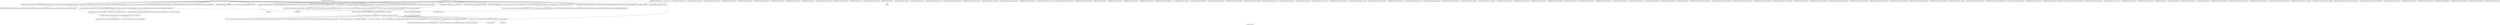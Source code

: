 digraph "Call graph: fix_print.ll" {
	label="Call graph: fix_print.ll";

	Node0x55e2fd8f64f0 [shape=record,label="{_ZN9LAMMPS_NS8FixPrintC2EPNS_6LAMMPSEiPPc}"];
	Node0x55e2fd8f64f0 -> Node0x55e2fd889eb0;
	Node0x55e2fd8f64f0 -> Node0x55e2fd88a100;
	Node0x55e2fd8f64f0 -> Node0x55e2fd88a2a0;
	Node0x55e2fd8f64f0 -> Node0x55e2fd8a93a0;
	Node0x55e2fd8f64f0 -> Node0x55e2fd8a5fe0;
	Node0x55e2fd8f64f0 -> Node0x55e2fd889710;
	Node0x55e2fd8f64f0 -> Node0x55e2fd889800;
	Node0x55e2fd8f64f0 -> Node0x55e2fd88a490;
	Node0x55e2fd8f64f0 -> Node0x55e2fd8a7a10;
	Node0x55e2fd8f64f0 -> Node0x55e2fd88a070;
	Node0x55e2fd8f64f0 -> Node0x55e2fd89e8a0;
	Node0x55e2fd8f64f0 -> Node0x55e2fd8a5800;
	Node0x55e2fd8f64f0 -> Node0x55e2fd8a39f0;
	Node0x55e2fd8f64f0 -> Node0x55e2fd8a30e0;
	Node0x55e2fd8f64f0 -> Node0x55e2fd947590;
	Node0x55e2fd8f64f0 -> Node0x55e2fd8a2850;
	Node0x55e2fd8f64f0 -> Node0x55e2fd89b7d0;
	Node0x55e2fd8f64f0 -> Node0x55e2fd8a2350;
	Node0x55e2fd8f64f0 -> Node0x55e2fd8bfd10;
	Node0x55e2fd8f64f0 -> Node0x55e2fd91ee60;
	Node0x55e2fd889eb0 [shape=record,label="{_ZN9LAMMPS_NS3FixC2EPNS_6LAMMPSEiPPc}"];
	Node0x55e2fd889710 [shape=record,label="{_ZN9LAMMPS_NS5Error3allERKNSt7__cxx1112basic_stringIcSt11char_traitsIcESaIcEEEiS8_}"];
	Node0x55e2fd88a100 [shape=record,label="{_ZNSaIcEC1Ev}"];
	Node0x55e2fd88a2a0 [shape=record,label="{_ZNSt7__cxx1112basic_stringIcSt11char_traitsIcESaIcEEC2IS3_EEPKcRKS3_}"];
	Node0x55e2fd88a2a0 -> Node0x55e2fd8aa920;
	Node0x55e2fd88a2a0 -> Node0x55e2fd8abf00;
	Node0x55e2fd88a2a0 -> Node0x55e2fd8ac4d0;
	Node0x55e2fd88a2a0 -> Node0x55e2fd8ad2d0;
	Node0x55e2fd88a2a0 -> Node0x55e2fd8aecf0;
	Node0x55e2fd8af450 [shape=record,label="{__gxx_personality_v0}"];
	Node0x55e2fd889800 [shape=record,label="{_ZNSt7__cxx1112basic_stringIcSt11char_traitsIcESaIcEED1Ev}"];
	Node0x55e2fd88a490 [shape=record,label="{_ZNSaIcED1Ev}"];
	Node0x55e2fd947590 [shape=record,label="{_ZN9LAMMPS_NS5utils8strmatchERKNSt7__cxx1112basic_stringIcSt11char_traitsIcESaIcEEES8_}"];
	Node0x55e2fd88a070 [shape=record,label="{_ZN9LAMMPS_NS5utils6strdupERKNSt7__cxx1112basic_stringIcSt11char_traitsIcESaIcEEE}"];
	Node0x55e2fd91ee60 [shape=record,label="{_ZN9LAMMPS_NS5utils8inumericEPKciS2_bPNS_6LAMMPSE}"];
	Node0x55e2fd8bfd10 [shape=record,label="{MPI_Comm_rank}"];
	Node0x55e2fd8a2350 [shape=record,label="{strlen}"];
	Node0x55e2fd89b7d0 [shape=record,label="{_ZN9LAMMPS_NS6Memory7smallocElPKc}"];
	Node0x55e2fd89e8a0 [shape=record,label="{strcmp}"];
	Node0x55e2fd8a2850 [shape=record,label="{fopen}"];
	Node0x55e2fd8a39f0 [shape=record,label="{_ZN9LAMMPS_NS5Error3oneIJRPcNSt7__cxx1112basic_stringIcSt11char_traitsIcESaIcEEEEEEvRKS9_iSB_DpOT_}"];
	Node0x55e2fd8a39f0 -> Node0x55e2fd8b75b0;
	Node0x55e2fd8a39f0 -> Node0x55e2fd8ba4e0;
	Node0x55e2fd8a39f0 -> Node0x55e2fd8bad10;
	Node0x55e2fd8eedd0 [shape=record,label="{_ZN9LAMMPS_NS3Fix9min_setupEi}"];
	Node0x55e2fd8ef720 [shape=record,label="{_ZN9LAMMPS_NS3Fix17initial_integrateEi}"];
	Node0x55e2fd8f1220 [shape=record,label="{_ZN9LAMMPS_NS3Fix14post_integrateEv}"];
	Node0x55e2fd8f9540 [shape=record,label="{_ZN9LAMMPS_NS3Fix12pre_exchangeEv}"];
	Node0x55e2fd8f5f00 [shape=record,label="{_ZN9LAMMPS_NS3Fix12pre_neighborEv}"];
	Node0x55e2fd8f6840 [shape=record,label="{_ZN9LAMMPS_NS3Fix13post_neighborEv}"];
	Node0x55e2fd8f7920 [shape=record,label="{_ZN9LAMMPS_NS3Fix9pre_forceEi}"];
	Node0x55e2fd9290f0 [shape=record,label="{_ZN9LAMMPS_NS3Fix11pre_reverseEii}"];
	Node0x55e2fd8fa790 [shape=record,label="{_ZN9LAMMPS_NS3Fix10post_forceEi}"];
	Node0x55e2fd8fb270 [shape=record,label="{_ZN9LAMMPS_NS3Fix15final_integrateEv}"];
	Node0x55e2fd8fcf50 [shape=record,label="{_ZN9LAMMPS_NS3Fix15fused_integrateEi}"];
	Node0x55e2fd8fde60 [shape=record,label="{_ZN9LAMMPS_NS3Fix8post_runEv}"];
	Node0x55e2fd8a30e0 [shape=record,label="{_ZN9LAMMPS_NS5utils11getsyserrorB5cxx11Ev}"];
	Node0x55e2fd8a5800 [shape=record,label="{_ZN9LAMMPS_NS5utils7logicalEPKciS2_bPNS_6LAMMPSE}"];
	Node0x55e2fd8a5fe0 [shape=record,label="{_ZdaPv}"];
	Node0x55e2fd8a7a10 [shape=record,label="{fprintf}"];
	Node0x55e2fd8a93a0 [shape=record,label="{_ZN9LAMMPS_NS3FixD2Ev}"];
	Node0x55e2fd905c00 [shape=record,label="{_ZN9LAMMPS_NS3Fix13update_arraysEii}"];
	Node0x55e2fd8be030 [shape=record,label="{_ZN9LAMMPS_NS8FixPrintD2Ev}"];
	Node0x55e2fd8be030 -> Node0x55e2fd8a5fe0;
	Node0x55e2fd8be030 -> Node0x55e2fd8c1080;
	Node0x55e2fd8be030 -> Node0x55e2fd8bf8b0;
	Node0x55e2fd8be030 -> Node0x55e2fd8a93a0;
	Node0x55e2fd8be030 -> Node0x55e2fd8bfe00;
	Node0x55e2fd8bf8b0 [shape=record,label="{_ZN9LAMMPS_NS6Memory5sfreeEPv}"];
	Node0x55e2fd8c1080 [shape=record,label="{__clang_call_terminate}"];
	Node0x55e2fd8c1080 -> Node0x55e2fd8c18b0;
	Node0x55e2fd8c1080 -> Node0x55e2fd8c47f0;
	Node0x55e2fd8c18b0 [shape=record,label="{__cxa_begin_catch}"];
	Node0x55e2fd8c47f0 [shape=record,label="{_ZSt9terminatev}"];
	Node0x55e2fd8bfe00 [shape=record,label="{fclose}"];
	Node0x55e2fd8c75a0 [shape=record,label="{_ZN9LAMMPS_NS8FixPrintD0Ev}"];
	Node0x55e2fd8c75a0 -> Node0x55e2fd8c7c80;
	Node0x55e2fd8c7c80 [shape=record,label="{_ZdlPv}"];
	Node0x55e2fd8c8bf0 [shape=record,label="{_ZN9LAMMPS_NS8FixPrint7setmaskEv}"];
	Node0x55e2fd8ca9d0 [shape=record,label="{_ZN9LAMMPS_NS8FixPrint4initEv}"];
	Node0x55e2fd8ca9d0 -> Node0x55e2fd8cb6f0;
	Node0x55e2fd8ca9d0 -> Node0x55e2fd88a100;
	Node0x55e2fd8ca9d0 -> Node0x55e2fd88a2a0;
	Node0x55e2fd8ca9d0 -> Node0x55e2fd8cdab0;
	Node0x55e2fd8ca9d0 -> Node0x55e2fd88a490;
	Node0x55e2fd8ca9d0 -> Node0x55e2fd889710;
	Node0x55e2fd8ca9d0 -> Node0x55e2fd889800;
	Node0x55e2fd8ca9d0 -> Node0x55e2fd8cd0a0;
	Node0x55e2fd8ca9d0 -> Node0x55e2fd9478b0;
	Node0x55e2fd8cb6f0 [shape=record,label="{_ZN9LAMMPS_NS8Variable4findEPKc}"];
	Node0x55e2fd9478b0 [shape=record,label="{_ZN9LAMMPS_NS8Variable10equalstyleEi}"];
	Node0x55e2fd8cd0a0 [shape=record,label="{_ZN9LAMMPS_NS8Variable13compute_equalEi}"];
	Node0x55e2fd8cdab0 [shape=record,label="{_ZN9LAMMPS_NS6Modify19addstep_compute_allEl}"];
	Node0x55e2fd8cef10 [shape=record,label="{_ZN9LAMMPS_NS8FixPrint5setupEi}"];
	Node0x55e2fd8d0540 [shape=record,label="{_ZN9LAMMPS_NS8FixPrint11end_of_stepEv}"];
	Node0x55e2fd8d0540 -> Node0x55e2fd8d0a60;
	Node0x55e2fd8d0540 -> Node0x55e2fd91cd20;
	Node0x55e2fd8d0540 -> Node0x55e2fd8d4210;
	Node0x55e2fd8d0540 -> Node0x55e2fd8cd0a0;
	Node0x55e2fd8d0540 -> Node0x55e2fd88a100;
	Node0x55e2fd8d0540 -> Node0x55e2fd88a2a0;
	Node0x55e2fd8d0540 -> Node0x55e2fd8dac20;
	Node0x55e2fd8d0540 -> Node0x55e2fd8da2d0;
	Node0x55e2fd8d0540 -> Node0x55e2fd889710;
	Node0x55e2fd8d0540 -> Node0x55e2fd889800;
	Node0x55e2fd8d0540 -> Node0x55e2fd88a490;
	Node0x55e2fd8d0540 -> Node0x55e2fd8d9a40;
	Node0x55e2fd8d0540 -> Node0x55e2fd8d8060;
	Node0x55e2fd8d0540 -> Node0x55e2fd8d4a40;
	Node0x55e2fd8d0540 -> Node0x55e2fd8ac4d0;
	Node0x55e2fd8d0540 -> Node0x55e2fd8d71e0;
	Node0x55e2fd8d0540 -> Node0x55e2fd8d6080;
	Node0x55e2fd91cd20 [shape=record,label="{strncpy}"];
	Node0x55e2fd8d4210 [shape=record,label="{_ZN9LAMMPS_NS5Input10substituteERPcS2_RiS3_i}"];
	Node0x55e2fd8d4a40 [shape=record,label="{_ZN9LAMMPS_NS6Modify15addstep_computeEl}"];
	Node0x55e2fd8d71e0 [shape=record,label="{_ZN9LAMMPS_NS5utils7logmesgEPNS_6LAMMPSERKNSt7__cxx1112basic_stringIcSt11char_traitsIcESaIcEEE}"];
	Node0x55e2fd8d0a60 [shape=record,label="{_ZN9LAMMPS_NS6Modify17clearstep_computeEv}"];
	Node0x55e2fd8da2d0 [shape=record,label="{_ZN3fmt6v9_lmp6vprintEP8_IO_FILENS0_17basic_string_viewIcEENS0_17basic_format_argsINS0_20basic_format_contextINS0_8appenderEcEEEE}"];
	Node0x55e2fd8d6080 [shape=record,label="{_ZStplIcSt11char_traitsIcESaIcEENSt7__cxx1112basic_stringIT_T0_T1_EEOS8_PKS5_}"];
	Node0x55e2fd8d6080 -> Node0x55e2fd8e17e0;
	Node0x55e2fd8d6080 -> Node0x55e2fd8e3090;
	Node0x55e2fd8dac20 [shape=record,label="{fflush}"];
	Node0x55e2fd8e4310 [shape=record,label="{_ZN9LAMMPS_NS3Fix16post_constructorEv}"];
	Node0x55e2fd8e5190 [shape=record,label="{_ZN9LAMMPS_NS3Fix9init_listEiPNS_9NeighListE}"];
	Node0x55e2fd8e7bd0 [shape=record,label="{_ZN9LAMMPS_NS3Fix18setup_pre_exchangeEv}"];
	Node0x55e2fd8e82b0 [shape=record,label="{_ZN9LAMMPS_NS3Fix18setup_pre_neighborEv}"];
	Node0x55e2fd8e9bc0 [shape=record,label="{_ZN9LAMMPS_NS3Fix19setup_post_neighborEv}"];
	Node0x55e2fd8ec910 [shape=record,label="{_ZN9LAMMPS_NS3Fix15setup_pre_forceEi}"];
	Node0x55e2fd8ee290 [shape=record,label="{_ZN9LAMMPS_NS3Fix17setup_pre_reverseEii}"];
	Node0x55e2fd8a3ed0 [shape=record,label="{_ZN3fmt6v9_lmp6detail14to_string_viewIcSt11char_traitsIcESaIcEEENS0_17basic_string_viewIT_EERKNSt7__cxx1112basic_stringIS7_T0_T1_EE}"];
	Node0x55e2fd8a3ed0 -> Node0x55e2fd8b75b0;
	Node0x55e2fd8d56f0 [shape=record,label="{_ZNKSt7__cxx1112basic_stringIcSt11char_traitsIcESaIcEE4dataEv}"];
	Node0x55e2fd8a3e50 [shape=record,label="{_ZNKSt7__cxx1112basic_stringIcSt11char_traitsIcESaIcEE4sizeEv}"];
	Node0x55e2fd8d9a40 [shape=record,label="{llvm.memcpy.p0.p0.i64}"];
	Node0x55e2fd8beca0 [shape=record,label="{_ZNK3fmt6v9_lmp17basic_string_viewIcE4dataEv}"];
	Node0x55e2fd8bed20 [shape=record,label="{_ZNK3fmt6v9_lmp17basic_string_viewIcE4sizeEv}"];
	Node0x55e2fd8feef0 [shape=record,label="{_ZN9LAMMPS_NS3Fix13write_restartEP8_IO_FILE}"];
	Node0x55e2fd8ffe10 [shape=record,label="{_ZN9LAMMPS_NS3Fix18write_restart_fileEPKc}"];
	Node0x55e2fd9010a0 [shape=record,label="{_ZN9LAMMPS_NS3Fix7restartEPc}"];
	Node0x55e2fd902170 [shape=record,label="{_ZN9LAMMPS_NS3Fix11grow_arraysEi}"];
	Node0x55e2fd903170 [shape=record,label="{_ZN9LAMMPS_NS3Fix11copy_arraysEiii}"];
	Node0x55e2fd904ee0 [shape=record,label="{_ZN9LAMMPS_NS3Fix10set_arraysEi}"];
	Node0x55e2fd8c22e0 [shape=record,label="{_ZNSaIcED2Ev}"];
	Node0x55e2fd8bad10 [shape=record,label="{_ZN9LAMMPS_NS5Error4_oneERKNSt7__cxx1112basic_stringIcSt11char_traitsIcESaIcEEEiN3fmt6v9_lmp17basic_string_viewIcEENSA_17basic_format_argsINSA_20basic_format_contextINSA_8appenderEcEEEE}"];
	Node0x55e2fd908220 [shape=record,label="{_ZN9LAMMPS_NS3Fix12set_moleculeEiiiPdS1_S1_}"];
	Node0x55e2fd90a660 [shape=record,label="{_ZN9LAMMPS_NS3Fix11clear_bonusEv}"];
	Node0x55e2fd90b6d0 [shape=record,label="{_ZN9LAMMPS_NS3Fix11pack_borderEiPiPd}"];
	Node0x55e2fd90cdc0 [shape=record,label="{_ZN9LAMMPS_NS3Fix13unpack_borderEiiPd}"];
	Node0x55e2fd90e1e0 [shape=record,label="{_ZN9LAMMPS_NS3Fix13pack_exchangeEiPd}"];
	Node0x55e2fd90f5c0 [shape=record,label="{_ZN9LAMMPS_NS3Fix15unpack_exchangeEiPd}"];
	Node0x55e2fd910600 [shape=record,label="{_ZN9LAMMPS_NS3Fix12pack_restartEiPd}"];
	Node0x55e2fd911710 [shape=record,label="{_ZN9LAMMPS_NS3Fix14unpack_restartEii}"];
	Node0x55e2fd9123c0 [shape=record,label="{_ZN9LAMMPS_NS3Fix12size_restartEi}"];
	Node0x55e2fd9135a0 [shape=record,label="{_ZN9LAMMPS_NS3Fix15maxsize_restartEv}"];
	Node0x55e2fd914260 [shape=record,label="{_ZN9LAMMPS_NS3Fix21setup_pre_force_respaEii}"];
	Node0x55e2fd914d20 [shape=record,label="{_ZN9LAMMPS_NS3Fix23initial_integrate_respaEiii}"];
	Node0x55e2fd915d40 [shape=record,label="{_ZN9LAMMPS_NS3Fix20post_integrate_respaEii}"];
	Node0x55e2fd917170 [shape=record,label="{_ZN9LAMMPS_NS3Fix15pre_force_respaEiii}"];
	Node0x55e2fd9181f0 [shape=record,label="{_ZN9LAMMPS_NS3Fix16post_force_respaEiii}"];
	Node0x55e2fd919020 [shape=record,label="{_ZN9LAMMPS_NS3Fix21final_integrate_respaEii}"];
	Node0x55e2fd91aec0 [shape=record,label="{_ZN9LAMMPS_NS3Fix16min_pre_exchangeEv}"];
	Node0x55e2fd8b4a90 [shape=record,label="{_ZN9LAMMPS_NS3Fix16min_pre_neighborEv}"];
	Node0x55e2fd91d700 [shape=record,label="{_ZN9LAMMPS_NS3Fix17min_post_neighborEv}"];
	Node0x55e2fd8c6c60 [shape=record,label="{_ZN9LAMMPS_NS3Fix13min_pre_forceEi}"];
	Node0x55e2fd91e490 [shape=record,label="{_ZN9LAMMPS_NS3Fix15min_pre_reverseEii}"];
	Node0x55e2fd91fb00 [shape=record,label="{_ZN9LAMMPS_NS3Fix14min_post_forceEi}"];
	Node0x55e2fd9206c0 [shape=record,label="{_ZN9LAMMPS_NS3Fix10min_energyEPd}"];
	Node0x55e2fd921000 [shape=record,label="{_ZN9LAMMPS_NS3Fix9min_storeEv}"];
	Node0x55e2fd921cc0 [shape=record,label="{_ZN9LAMMPS_NS3Fix14min_clearstoreEv}"];
	Node0x55e2fd9228b0 [shape=record,label="{_ZN9LAMMPS_NS3Fix13min_pushstoreEv}"];
	Node0x55e2fd923230 [shape=record,label="{_ZN9LAMMPS_NS3Fix12min_popstoreEv}"];
	Node0x55e2fd923a90 [shape=record,label="{_ZN9LAMMPS_NS3Fix13min_reset_refEv}"];
	Node0x55e2fd920ef0 [shape=record,label="{_ZN9LAMMPS_NS3Fix8min_stepEdPd}"];
	Node0x55e2fd924b00 [shape=record,label="{_ZN9LAMMPS_NS3Fix9max_alphaEPd}"];
	Node0x55e2fd9263b0 [shape=record,label="{_ZN9LAMMPS_NS3Fix7min_dofEv}"];
	Node0x55e2fd8fc5a0 [shape=record,label="{_ZN9LAMMPS_NS3Fix17pack_forward_commEiPiPdiS1_}"];
	Node0x55e2fd8db7c0 [shape=record,label="{_ZN9LAMMPS_NS3Fix19unpack_forward_commEiiPd}"];
	Node0x55e2fd8924f0 [shape=record,label="{_ZN9LAMMPS_NS3Fix22pack_reverse_comm_sizeEii}"];
	Node0x55e2fd8a71a0 [shape=record,label="{_ZN9LAMMPS_NS3Fix17pack_reverse_commEiiPd}"];
	Node0x55e2fd893300 [shape=record,label="{_ZN9LAMMPS_NS3Fix19unpack_reverse_commEiPiPd}"];
	Node0x55e2fd89b5c0 [shape=record,label="{_ZN9LAMMPS_NS3Fix10reset_gridEv}"];
	Node0x55e2fd892c70 [shape=record,label="{_ZN9LAMMPS_NS3Fix17pack_forward_gridEiPviPi}"];
	Node0x55e2fd93ab90 [shape=record,label="{_ZN9LAMMPS_NS3Fix19unpack_forward_gridEiPviPi}"];
	Node0x55e2fd8b40e0 [shape=record,label="{_ZN9LAMMPS_NS3Fix17pack_reverse_gridEiPviPi}"];
	Node0x55e2fd919f60 [shape=record,label="{_ZN9LAMMPS_NS3Fix19unpack_reverse_gridEiPviPi}"];
	Node0x55e2fd8c7620 [shape=record,label="{_ZN9LAMMPS_NS3Fix15pack_remap_gridEiPviPi}"];
	Node0x55e2fd8d15f0 [shape=record,label="{_ZN9LAMMPS_NS3Fix17unpack_remap_gridEiPviPi}"];
	Node0x55e2fd8ca070 [shape=record,label="{_ZN9LAMMPS_NS3Fix16unpack_read_gridEiPc}"];
	Node0x55e2fd8fc3e0 [shape=record,label="{_ZN9LAMMPS_NS3Fix15pack_write_gridEiPv}"];
	Node0x55e2fd8c0970 [shape=record,label="{_ZN9LAMMPS_NS3Fix17unpack_write_gridEiPvPi}"];
	Node0x55e2fd8b1f40 [shape=record,label="{_ZN9LAMMPS_NS3Fix16get_grid_by_nameERKNSt7__cxx1112basic_stringIcSt11char_traitsIcESaIcEEERi}"];
	Node0x55e2fd8f0510 [shape=record,label="{_ZN9LAMMPS_NS3Fix17get_grid_by_indexEi}"];
	Node0x55e2fd8b7a10 [shape=record,label="{_ZN9LAMMPS_NS3Fix20get_griddata_by_nameEiRKNSt7__cxx1112basic_stringIcSt11char_traitsIcESaIcEEERi}"];
	Node0x55e2fd919b80 [shape=record,label="{_ZN9LAMMPS_NS3Fix21get_griddata_by_indexEi}"];
	Node0x55e2fd8fce00 [shape=record,label="{_ZN9LAMMPS_NS3Fix14compute_scalarEv}"];
	Node0x55e2fd904600 [shape=record,label="{_ZN9LAMMPS_NS3Fix14compute_vectorEi}"];
	Node0x55e2fd8d1200 [shape=record,label="{_ZN9LAMMPS_NS3Fix13compute_arrayEii}"];
	Node0x55e2fd8d08b0 [shape=record,label="{_ZN9LAMMPS_NS3Fix3dofEi}"];
	Node0x55e2fd8c4fc0 [shape=record,label="{_ZN9LAMMPS_NS3Fix6deformEi}"];
	Node0x55e2fd8f0d90 [shape=record,label="{_ZN9LAMMPS_NS3Fix12reset_targetEd}"];
	Node0x55e2fd8e8e10 [shape=record,label="{_ZN9LAMMPS_NS3Fix8reset_dtEv}"];
	Node0x55e2fd904a60 [shape=record,label="{_ZN9LAMMPS_NS3Fix16read_data_headerEPc}"];
	Node0x55e2fd8c9730 [shape=record,label="{_ZN9LAMMPS_NS3Fix17read_data_sectionEPciS1_i}"];
	Node0x55e2fd924e40 [shape=record,label="{_ZN9LAMMPS_NS3Fix20read_data_skip_linesEPc}"];
	Node0x55e2fd90bf30 [shape=record,label="{_ZN9LAMMPS_NS3Fix17write_data_headerEP8_IO_FILEi}"];
	Node0x55e2fd8e8810 [shape=record,label="{_ZN9LAMMPS_NS3Fix23write_data_section_sizeEiRiS1_}"];
	Node0x55e2fd900b30 [shape=record,label="{_ZN9LAMMPS_NS3Fix23write_data_section_packEiPPd}"];
	Node0x55e2fd8cbc80 [shape=record,label="{_ZN9LAMMPS_NS3Fix26write_data_section_keywordEiP8_IO_FILE}"];
	Node0x55e2fd8d0cd0 [shape=record,label="{_ZN9LAMMPS_NS3Fix18write_data_sectionEiP8_IO_FILEiPPdi}"];
	Node0x55e2fd8e9db0 [shape=record,label="{_ZN9LAMMPS_NS3Fix13zero_momentumEv}"];
	Node0x55e2fd8ef850 [shape=record,label="{_ZN9LAMMPS_NS3Fix13zero_rotationEv}"];
	Node0x55e2fd8d03b0 [shape=record,label="{_ZN9LAMMPS_NS3Fix15rebuild_specialEv}"];
	Node0x55e2fd8ef9e0 [shape=record,label="{_ZN9LAMMPS_NS3Fix5imageERPiRPPd}"];
	Node0x55e2fd8f8000 [shape=record,label="{_ZN9LAMMPS_NS3Fix12modify_paramEiPPc}"];
	Node0x55e2fd8c8070 [shape=record,label="{_ZN9LAMMPS_NS3Fix7extractEPKcRi}"];
	Node0x55e2fd9041a0 [shape=record,label="{_ZN9LAMMPS_NS3Fix12memory_usageEv}"];
	Node0x55e2fd8aa920 [shape=record,label="{_ZNSt7__cxx1112basic_stringIcSt11char_traitsIcESaIcEE13_M_local_dataEv}"];
	Node0x55e2fd8abf00 [shape=record,label="{_ZNSt7__cxx1112basic_stringIcSt11char_traitsIcESaIcEE12_Alloc_hiderC1EPcRKS3_}"];
	Node0x55e2fd8ad2d0 [shape=record,label="{_ZNSt7__cxx1112basic_stringIcSt11char_traitsIcESaIcEE12_M_constructIPKcEEvT_S8_}"];
	Node0x55e2fd8ad2d0 -> Node0x55e2fd8c7b50;
	Node0x55e2fd8ac4d0 [shape=record,label="{_ZNSt11char_traitsIcE6lengthEPKc}"];
	Node0x55e2fd8ac4d0 -> Node0x55e2fd8bb740;
	Node0x55e2fd8ac4d0 -> Node0x55e2fd8a2350;
	Node0x55e2fd8aecf0 [shape=record,label="{_ZNSt7__cxx1112basic_stringIcSt11char_traitsIcESaIcEE12_Alloc_hiderD2Ev}"];
	Node0x55e2fd8aecf0 -> Node0x55e2fd8c22e0;
	Node0x55e2fd8c7b50 [shape=record,label="{_ZNSt7__cxx1112basic_stringIcSt11char_traitsIcESaIcEE16_M_construct_auxIPKcEEvT_S8_St12__false_type}"];
	Node0x55e2fd8c7b50 -> Node0x55e2fd91ce80;
	Node0x55e2fd91ce80 [shape=record,label="{_ZNSt7__cxx1112basic_stringIcSt11char_traitsIcESaIcEE12_M_constructIPKcEEvT_S8_St20forward_iterator_tag}"];
	Node0x55e2fd91ce80 -> Node0x55e2fd93f5c0;
	Node0x55e2fd91ce80 -> Node0x55e2fd8c0ee0;
	Node0x55e2fd91ce80 -> Node0x55e2fd8a91a0;
	Node0x55e2fd91ce80 -> Node0x55e2fd8b7910;
	Node0x55e2fd91ce80 -> Node0x55e2fd8a2650;
	Node0x55e2fd91ce80 -> Node0x55e2fd8d98a0;
	Node0x55e2fd91ce80 -> Node0x55e2fd8a44a0;
	Node0x55e2fd91ce80 -> Node0x55e2fd8bd5a0;
	Node0x55e2fd91ce80 -> Node0x55e2fd8c18b0;
	Node0x55e2fd91ce80 -> Node0x55e2fd8e3d40;
	Node0x55e2fd91ce80 -> Node0x55e2fd8e5480;
	Node0x55e2fd91ce80 -> Node0x55e2fd8c2520;
	Node0x55e2fd91ce80 -> Node0x55e2fd8c25a0;
	Node0x55e2fd91ce80 -> Node0x55e2fd8c1080;
	Node0x55e2fd93f5c0 [shape=record,label="{_ZN9__gnu_cxx17__is_null_pointerIKcEEbPT_}"];
	Node0x55e2fd8c0ee0 [shape=record,label="{_ZSt19__throw_logic_errorPKc}"];
	Node0x55e2fd8a91a0 [shape=record,label="{_ZSt8distanceIPKcENSt15iterator_traitsIT_E15difference_typeES3_S3_}"];
	Node0x55e2fd8a91a0 -> Node0x55e2fd8d8350;
	Node0x55e2fd8a91a0 -> Node0x55e2fd8bb980;
	Node0x55e2fd8a2650 [shape=record,label="{_ZNSt7__cxx1112basic_stringIcSt11char_traitsIcESaIcEE7_M_dataEPc}"];
	Node0x55e2fd8b7910 [shape=record,label="{_ZNSt7__cxx1112basic_stringIcSt11char_traitsIcESaIcEE9_M_createERmm}"];
	Node0x55e2fd8d98a0 [shape=record,label="{_ZNSt7__cxx1112basic_stringIcSt11char_traitsIcESaIcEE11_M_capacityEm}"];
	Node0x55e2fd8bd5a0 [shape=record,label="{_ZNSt7__cxx1112basic_stringIcSt11char_traitsIcESaIcEE13_S_copy_charsEPcPKcS7_}"];
	Node0x55e2fd8a44a0 [shape=record,label="{_ZNKSt7__cxx1112basic_stringIcSt11char_traitsIcESaIcEE7_M_dataEv}"];
	Node0x55e2fd8e3d40 [shape=record,label="{_ZNSt7__cxx1112basic_stringIcSt11char_traitsIcESaIcEE10_M_disposeEv}"];
	Node0x55e2fd8e5480 [shape=record,label="{__cxa_rethrow}"];
	Node0x55e2fd8c2520 [shape=record,label="{__cxa_end_catch}"];
	Node0x55e2fd8c25a0 [shape=record,label="{_ZNSt7__cxx1112basic_stringIcSt11char_traitsIcESaIcEE13_M_set_lengthEm}"];
	Node0x55e2fd8bb980 [shape=record,label="{_ZSt10__distanceIPKcENSt15iterator_traitsIT_E15difference_typeES3_S3_St26random_access_iterator_tag}"];
	Node0x55e2fd8d8350 [shape=record,label="{_ZSt19__iterator_categoryIPKcENSt15iterator_traitsIT_E17iterator_categoryERKS3_}"];
	Node0x55e2fd8bb740 [shape=record,label="{_ZN9__gnu_cxx11char_traitsIcE6lengthEPKc}"];
	Node0x55e2fd8bb740 -> Node0x55e2fd8bba00;
	Node0x55e2fd8bba00 [shape=record,label="{_ZN9__gnu_cxx11char_traitsIcE2eqERKcS3_}"];
	Node0x55e2fd8b75b0 [shape=record,label="{_ZN3fmt6v9_lmp17basic_string_viewIcEC2ISt11char_traitsIcESaIcEEERKNSt7__cxx1112basic_stringIcT_T0_EE}"];
	Node0x55e2fd8b75b0 -> Node0x55e2fd8d56f0;
	Node0x55e2fd8b75b0 -> Node0x55e2fd8a3e50;
	Node0x55e2fd8ba4e0 [shape=record,label="{_ZN3fmt6v9_lmp16make_format_argsINS0_20basic_format_contextINS0_8appenderEcEEJRPcRNSt7__cxx1112basic_stringIcSt11char_traitsIcESaIcEEEEEENS0_16format_arg_storeIT_JDpNSt9remove_cvINSt16remove_referenceIT0_E4typeEE4typeEEEEDpOSI_}"];
	Node0x55e2fd8ba4e0 -> Node0x55e2fd8a3ed0;
	Node0x55e2fd8ba4e0 -> Node0x55e2fd8d9a40;
	Node0x55e2fd8ba4e0 -> Node0x55e2fd8beca0;
	Node0x55e2fd8ba4e0 -> Node0x55e2fd8bed20;
	Node0x55e2fd8e17e0 [shape=record,label="{_ZNSt7__cxx1112basic_stringIcSt11char_traitsIcESaIcEE6appendEPKc}"];
	Node0x55e2fd8e3090 [shape=record,label="{_ZNSt7__cxx1112basic_stringIcSt11char_traitsIcESaIcEEC1EOS4_}"];
	Node0x55e2fd8d8060 [shape=record,label="{_ZN3fmt6v9_lmp16make_format_argsINS0_20basic_format_contextINS0_8appenderEcEEJRPcEEENS0_16format_arg_storeIT_JDpNSt9remove_cvINSt16remove_referenceIT0_E4typeEE4typeEEEEDpOSB_}"];
	Node0x55e2fd8d8060 -> Node0x55e2fd8d9a40;
}
